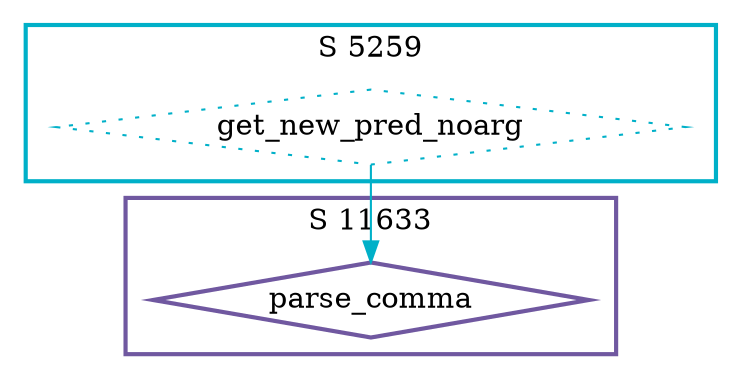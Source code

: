 digraph G {
  ratio=0.500000;
  "UV get_new_pred_noarg (5259)" [shape=diamond, label="get_new_pred_noarg",
                                  color="#00B0C8", style=dotted];
  "UV parse_comma (11633)" [shape=diamond, label="parse_comma",
                            color="#7058A0", style=bold];
  
  subgraph cluster_5259 { label="S 5259";
    color="#00B0C8";
    style=bold;
    "UV get_new_pred_noarg (5259)"; };
  subgraph cluster_11633 { label="S 11633";
    color="#7058A0";
    style=bold;
    "UV parse_comma (11633)"; };
  
  "UV get_new_pred_noarg (5259)" -> "UV parse_comma (11633)" [color="#00B0C8"];
  
  }